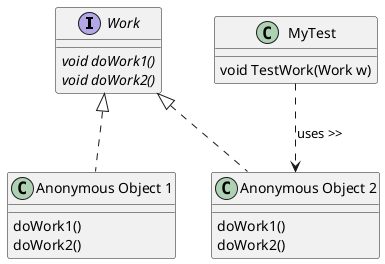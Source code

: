 @startuml

interface Work {
    {abstract} void doWork1()
    {abstract} void doWork2()
}

class MyTest {
    void TestWork(Work w)
}

class "Anonymous Object 1" {
    doWork1()
    doWork2()
}

class "Anonymous Object 2" {
    doWork1()
    doWork2()
}

Work <|.. "Anonymous Object 1"
Work <|.. "Anonymous Object 2"
"MyTest" ..> "Anonymous Object 2": uses >>

@enduml
